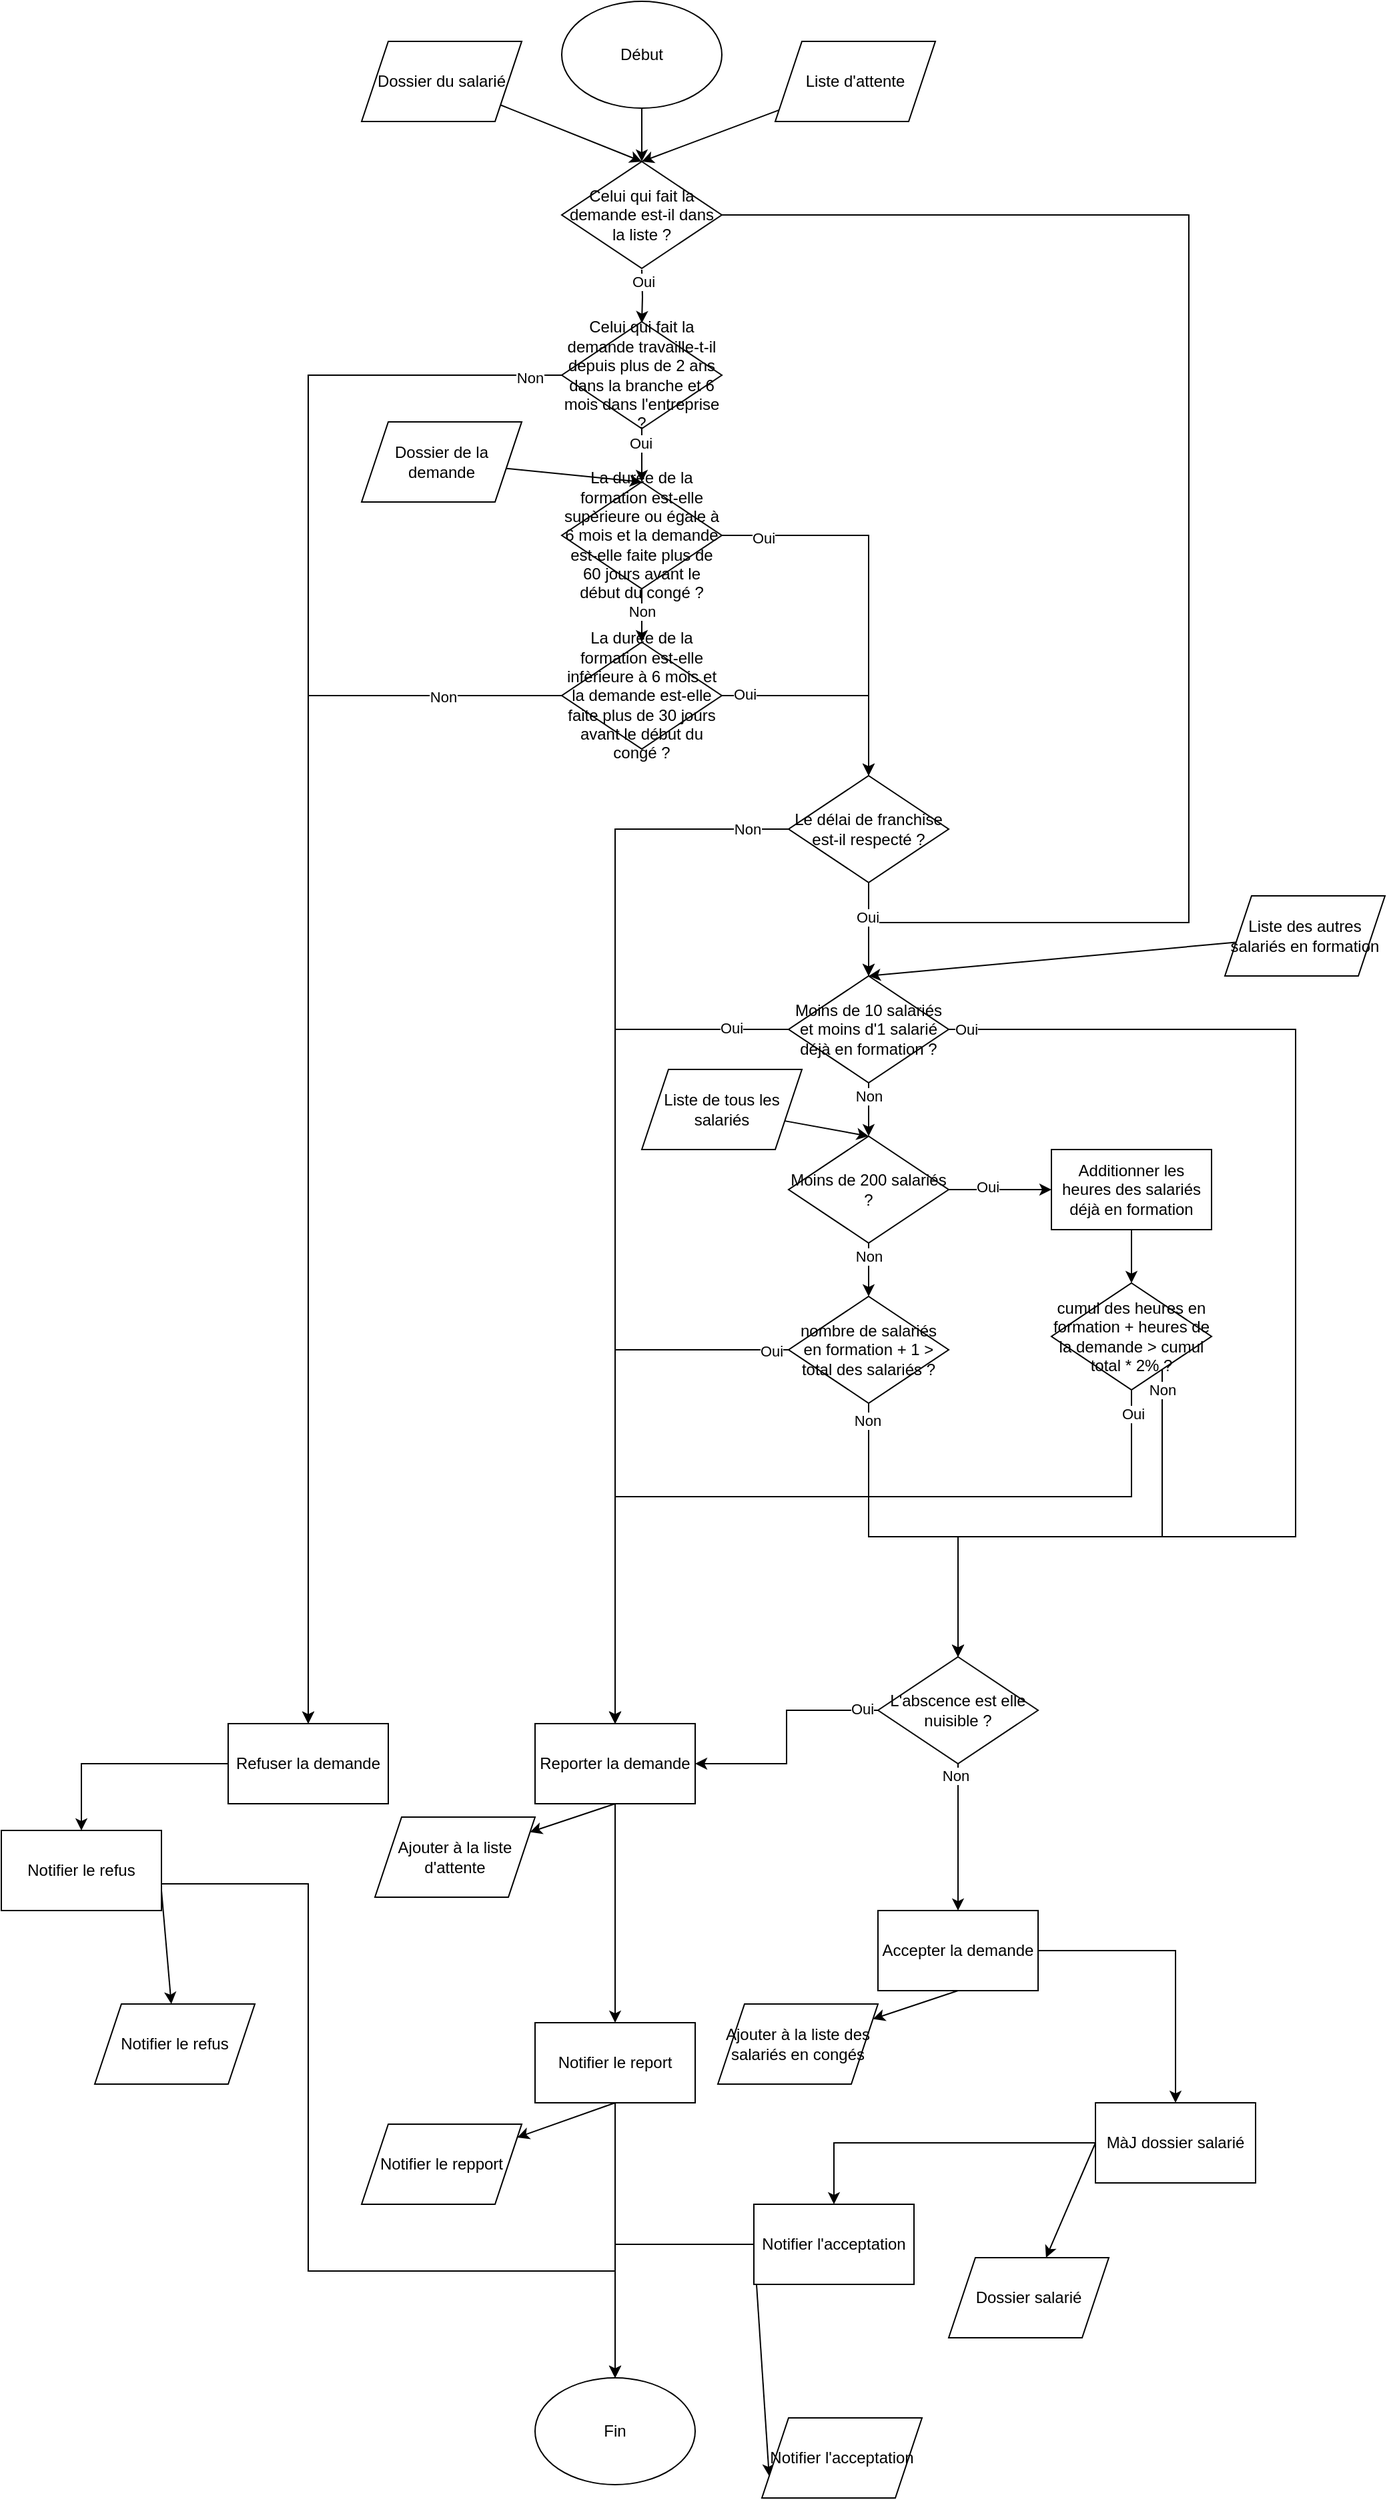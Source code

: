 <mxfile version="24.1.0" type="device">
  <diagram id="C5RBs43oDa-KdzZeNtuy" name="Page-1">
    <mxGraphModel dx="2261" dy="839" grid="1" gridSize="10" guides="1" tooltips="1" connect="1" arrows="1" fold="1" page="1" pageScale="1" pageWidth="827" pageHeight="1169" math="0" shadow="0">
      <root>
        <mxCell id="WIyWlLk6GJQsqaUBKTNV-0" />
        <mxCell id="WIyWlLk6GJQsqaUBKTNV-1" parent="WIyWlLk6GJQsqaUBKTNV-0" />
        <mxCell id="m6cD3cyZK9qOw0DMA8eo-3" style="edgeStyle=orthogonalEdgeStyle;rounded=0;orthogonalLoop=1;jettySize=auto;html=1;" parent="WIyWlLk6GJQsqaUBKTNV-1" source="m6cD3cyZK9qOw0DMA8eo-0" target="m6cD3cyZK9qOw0DMA8eo-2" edge="1">
          <mxGeometry relative="1" as="geometry" />
        </mxCell>
        <mxCell id="m6cD3cyZK9qOw0DMA8eo-0" value="Début" style="ellipse;whiteSpace=wrap;html=1;" parent="WIyWlLk6GJQsqaUBKTNV-1" vertex="1">
          <mxGeometry x="210" y="240" width="120" height="80" as="geometry" />
        </mxCell>
        <mxCell id="m6cD3cyZK9qOw0DMA8eo-9" style="edgeStyle=orthogonalEdgeStyle;rounded=0;orthogonalLoop=1;jettySize=auto;html=1;" parent="WIyWlLk6GJQsqaUBKTNV-1" edge="1">
          <mxGeometry relative="1" as="geometry">
            <mxPoint x="270" y="441" as="sourcePoint" />
            <mxPoint x="270" y="481" as="targetPoint" />
          </mxGeometry>
        </mxCell>
        <mxCell id="m6cD3cyZK9qOw0DMA8eo-10" value="Oui" style="edgeLabel;html=1;align=center;verticalAlign=middle;resizable=0;points=[];" parent="m6cD3cyZK9qOw0DMA8eo-9" vertex="1" connectable="0">
          <mxGeometry relative="1" as="geometry">
            <mxPoint y="-12" as="offset" />
          </mxGeometry>
        </mxCell>
        <mxCell id="m6cD3cyZK9qOw0DMA8eo-33" style="edgeStyle=orthogonalEdgeStyle;rounded=0;orthogonalLoop=1;jettySize=auto;html=1;" parent="WIyWlLk6GJQsqaUBKTNV-1" source="m6cD3cyZK9qOw0DMA8eo-2" target="m6cD3cyZK9qOw0DMA8eo-62" edge="1">
          <mxGeometry relative="1" as="geometry">
            <mxPoint x="440" y="940" as="targetPoint" />
            <Array as="points">
              <mxPoint x="680" y="400" />
              <mxPoint x="680" y="930" />
              <mxPoint x="440" y="930" />
            </Array>
          </mxGeometry>
        </mxCell>
        <mxCell id="m6cD3cyZK9qOw0DMA8eo-2" value="Celui qui fait la demande est-il dans la liste ?" style="rhombus;whiteSpace=wrap;html=1;" parent="WIyWlLk6GJQsqaUBKTNV-1" vertex="1">
          <mxGeometry x="210" y="360" width="120" height="80" as="geometry" />
        </mxCell>
        <mxCell id="m6cD3cyZK9qOw0DMA8eo-5" style="rounded=0;orthogonalLoop=1;jettySize=auto;html=1;entryX=0.5;entryY=0;entryDx=0;entryDy=0;" parent="WIyWlLk6GJQsqaUBKTNV-1" source="m6cD3cyZK9qOw0DMA8eo-4" target="m6cD3cyZK9qOw0DMA8eo-2" edge="1">
          <mxGeometry relative="1" as="geometry" />
        </mxCell>
        <mxCell id="m6cD3cyZK9qOw0DMA8eo-4" value="Liste d&#39;attente" style="shape=parallelogram;perimeter=parallelogramPerimeter;whiteSpace=wrap;html=1;fixedSize=1;" parent="WIyWlLk6GJQsqaUBKTNV-1" vertex="1">
          <mxGeometry x="370" y="270" width="120" height="60" as="geometry" />
        </mxCell>
        <mxCell id="m6cD3cyZK9qOw0DMA8eo-13" style="edgeStyle=orthogonalEdgeStyle;rounded=0;orthogonalLoop=1;jettySize=auto;html=1;" parent="WIyWlLk6GJQsqaUBKTNV-1" source="m6cD3cyZK9qOw0DMA8eo-6" target="m6cD3cyZK9qOw0DMA8eo-12" edge="1">
          <mxGeometry relative="1" as="geometry" />
        </mxCell>
        <mxCell id="m6cD3cyZK9qOw0DMA8eo-14" value="Oui" style="edgeLabel;html=1;align=center;verticalAlign=middle;resizable=0;points=[];" parent="m6cD3cyZK9qOw0DMA8eo-13" vertex="1" connectable="0">
          <mxGeometry x="-0.236" y="-1" relative="1" as="geometry">
            <mxPoint y="-5" as="offset" />
          </mxGeometry>
        </mxCell>
        <mxCell id="m6cD3cyZK9qOw0DMA8eo-34" style="edgeStyle=orthogonalEdgeStyle;rounded=0;orthogonalLoop=1;jettySize=auto;html=1;" parent="WIyWlLk6GJQsqaUBKTNV-1" source="m6cD3cyZK9qOw0DMA8eo-6" target="m6cD3cyZK9qOw0DMA8eo-32" edge="1">
          <mxGeometry relative="1" as="geometry">
            <Array as="points">
              <mxPoint x="20" y="520" />
            </Array>
          </mxGeometry>
        </mxCell>
        <mxCell id="m6cD3cyZK9qOw0DMA8eo-35" value="Non" style="edgeLabel;html=1;align=center;verticalAlign=middle;resizable=0;points=[];" parent="m6cD3cyZK9qOw0DMA8eo-34" vertex="1" connectable="0">
          <mxGeometry x="-0.96" y="2" relative="1" as="geometry">
            <mxPoint as="offset" />
          </mxGeometry>
        </mxCell>
        <mxCell id="m6cD3cyZK9qOw0DMA8eo-6" value="Celui qui fait la demande travaille-t-il depuis plus de 2 ans dans la branche et 6 mois dans l&#39;entreprise ?" style="rhombus;whiteSpace=wrap;html=1;" parent="WIyWlLk6GJQsqaUBKTNV-1" vertex="1">
          <mxGeometry x="210" y="480" width="120" height="80" as="geometry" />
        </mxCell>
        <mxCell id="m6cD3cyZK9qOw0DMA8eo-16" style="edgeStyle=orthogonalEdgeStyle;rounded=0;orthogonalLoop=1;jettySize=auto;html=1;" parent="WIyWlLk6GJQsqaUBKTNV-1" source="m6cD3cyZK9qOw0DMA8eo-12" target="m6cD3cyZK9qOw0DMA8eo-15" edge="1">
          <mxGeometry relative="1" as="geometry" />
        </mxCell>
        <mxCell id="m6cD3cyZK9qOw0DMA8eo-17" value="Non" style="edgeLabel;html=1;align=center;verticalAlign=middle;resizable=0;points=[];" parent="m6cD3cyZK9qOw0DMA8eo-16" vertex="1" connectable="0">
          <mxGeometry x="-0.179" relative="1" as="geometry">
            <mxPoint as="offset" />
          </mxGeometry>
        </mxCell>
        <mxCell id="m6cD3cyZK9qOw0DMA8eo-19" style="edgeStyle=orthogonalEdgeStyle;rounded=0;orthogonalLoop=1;jettySize=auto;html=1;" parent="WIyWlLk6GJQsqaUBKTNV-1" source="m6cD3cyZK9qOw0DMA8eo-12" target="m6cD3cyZK9qOw0DMA8eo-18" edge="1">
          <mxGeometry relative="1" as="geometry" />
        </mxCell>
        <mxCell id="m6cD3cyZK9qOw0DMA8eo-21" value="Oui" style="edgeLabel;html=1;align=center;verticalAlign=middle;resizable=0;points=[];" parent="m6cD3cyZK9qOw0DMA8eo-19" vertex="1" connectable="0">
          <mxGeometry x="-0.789" y="-2" relative="1" as="geometry">
            <mxPoint as="offset" />
          </mxGeometry>
        </mxCell>
        <mxCell id="m6cD3cyZK9qOw0DMA8eo-12" value="La durée de la formation est-elle supèrieure ou égale à 6 mois et la demande est-elle faite plus de 60 jours avant le début du congé ?" style="rhombus;whiteSpace=wrap;html=1;" parent="WIyWlLk6GJQsqaUBKTNV-1" vertex="1">
          <mxGeometry x="210" y="600" width="120" height="80" as="geometry" />
        </mxCell>
        <mxCell id="m6cD3cyZK9qOw0DMA8eo-20" style="edgeStyle=orthogonalEdgeStyle;rounded=0;orthogonalLoop=1;jettySize=auto;html=1;" parent="WIyWlLk6GJQsqaUBKTNV-1" source="m6cD3cyZK9qOw0DMA8eo-15" target="m6cD3cyZK9qOw0DMA8eo-18" edge="1">
          <mxGeometry relative="1" as="geometry" />
        </mxCell>
        <mxCell id="m6cD3cyZK9qOw0DMA8eo-22" value="Oui" style="edgeLabel;html=1;align=center;verticalAlign=middle;resizable=0;points=[];" parent="m6cD3cyZK9qOw0DMA8eo-20" vertex="1" connectable="0">
          <mxGeometry x="-0.799" y="1" relative="1" as="geometry">
            <mxPoint as="offset" />
          </mxGeometry>
        </mxCell>
        <mxCell id="m6cD3cyZK9qOw0DMA8eo-38" style="edgeStyle=orthogonalEdgeStyle;rounded=0;orthogonalLoop=1;jettySize=auto;html=1;" parent="WIyWlLk6GJQsqaUBKTNV-1" source="m6cD3cyZK9qOw0DMA8eo-15" target="m6cD3cyZK9qOw0DMA8eo-32" edge="1">
          <mxGeometry relative="1" as="geometry" />
        </mxCell>
        <mxCell id="m6cD3cyZK9qOw0DMA8eo-39" value="Non" style="edgeLabel;html=1;align=center;verticalAlign=middle;resizable=0;points=[];" parent="m6cD3cyZK9qOw0DMA8eo-38" vertex="1" connectable="0">
          <mxGeometry x="-0.814" y="1" relative="1" as="geometry">
            <mxPoint as="offset" />
          </mxGeometry>
        </mxCell>
        <mxCell id="m6cD3cyZK9qOw0DMA8eo-15" value="La durée de la formation est-elle infèrieure à 6 mois et la demande est-elle faite plus de 30 jours avant le début du congé ?" style="rhombus;whiteSpace=wrap;html=1;" parent="WIyWlLk6GJQsqaUBKTNV-1" vertex="1">
          <mxGeometry x="210" y="720" width="120" height="80" as="geometry" />
        </mxCell>
        <mxCell id="m6cD3cyZK9qOw0DMA8eo-25" style="edgeStyle=orthogonalEdgeStyle;rounded=0;orthogonalLoop=1;jettySize=auto;html=1;" parent="WIyWlLk6GJQsqaUBKTNV-1" source="m6cD3cyZK9qOw0DMA8eo-18" target="m6cD3cyZK9qOw0DMA8eo-62" edge="1">
          <mxGeometry relative="1" as="geometry">
            <mxPoint x="440" y="940" as="targetPoint" />
          </mxGeometry>
        </mxCell>
        <mxCell id="m6cD3cyZK9qOw0DMA8eo-27" value="Oui" style="edgeLabel;html=1;align=center;verticalAlign=middle;resizable=0;points=[];" parent="m6cD3cyZK9qOw0DMA8eo-25" vertex="1" connectable="0">
          <mxGeometry x="-0.264" y="-1" relative="1" as="geometry">
            <mxPoint as="offset" />
          </mxGeometry>
        </mxCell>
        <mxCell id="m6cD3cyZK9qOw0DMA8eo-44" style="edgeStyle=orthogonalEdgeStyle;rounded=0;orthogonalLoop=1;jettySize=auto;html=1;" parent="WIyWlLk6GJQsqaUBKTNV-1" source="m6cD3cyZK9qOw0DMA8eo-18" target="m6cD3cyZK9qOw0DMA8eo-43" edge="1">
          <mxGeometry relative="1" as="geometry" />
        </mxCell>
        <mxCell id="m6cD3cyZK9qOw0DMA8eo-45" value="Non" style="edgeLabel;html=1;align=center;verticalAlign=middle;resizable=0;points=[];" parent="m6cD3cyZK9qOw0DMA8eo-44" vertex="1" connectable="0">
          <mxGeometry x="-0.949" y="-2" relative="1" as="geometry">
            <mxPoint x="-11" y="2" as="offset" />
          </mxGeometry>
        </mxCell>
        <mxCell id="m6cD3cyZK9qOw0DMA8eo-18" value="Le délai de franchise est-il respecté ?" style="rhombus;whiteSpace=wrap;html=1;" parent="WIyWlLk6GJQsqaUBKTNV-1" vertex="1">
          <mxGeometry x="380" y="820" width="120" height="80" as="geometry" />
        </mxCell>
        <mxCell id="m6cD3cyZK9qOw0DMA8eo-46" style="edgeStyle=orthogonalEdgeStyle;rounded=0;orthogonalLoop=1;jettySize=auto;html=1;" parent="WIyWlLk6GJQsqaUBKTNV-1" source="m6cD3cyZK9qOw0DMA8eo-62" target="m6cD3cyZK9qOw0DMA8eo-43" edge="1">
          <mxGeometry relative="1" as="geometry">
            <mxPoint x="380.06" y="980.04" as="sourcePoint" />
          </mxGeometry>
        </mxCell>
        <mxCell id="m6cD3cyZK9qOw0DMA8eo-47" value="Oui" style="edgeLabel;html=1;align=center;verticalAlign=middle;resizable=0;points=[];" parent="m6cD3cyZK9qOw0DMA8eo-46" vertex="1" connectable="0">
          <mxGeometry x="-0.868" y="-1" relative="1" as="geometry">
            <mxPoint as="offset" />
          </mxGeometry>
        </mxCell>
        <mxCell id="m6cD3cyZK9qOw0DMA8eo-57" style="rounded=0;orthogonalLoop=1;jettySize=auto;html=1;exitX=0.5;exitY=1;exitDx=0;exitDy=0;" parent="WIyWlLk6GJQsqaUBKTNV-1" source="m6cD3cyZK9qOw0DMA8eo-29" target="m6cD3cyZK9qOw0DMA8eo-56" edge="1">
          <mxGeometry relative="1" as="geometry" />
        </mxCell>
        <mxCell id="m6cD3cyZK9qOw0DMA8eo-115" style="edgeStyle=orthogonalEdgeStyle;rounded=0;orthogonalLoop=1;jettySize=auto;html=1;" parent="WIyWlLk6GJQsqaUBKTNV-1" source="m6cD3cyZK9qOw0DMA8eo-29" target="m6cD3cyZK9qOw0DMA8eo-114" edge="1">
          <mxGeometry relative="1" as="geometry" />
        </mxCell>
        <mxCell id="m6cD3cyZK9qOw0DMA8eo-29" value="Accepter la demande" style="rounded=0;whiteSpace=wrap;html=1;" parent="WIyWlLk6GJQsqaUBKTNV-1" vertex="1">
          <mxGeometry x="447" y="1670" width="120" height="60" as="geometry" />
        </mxCell>
        <mxCell id="m6cD3cyZK9qOw0DMA8eo-53" style="rounded=0;orthogonalLoop=1;jettySize=auto;html=1;exitX=1;exitY=0.75;exitDx=0;exitDy=0;" parent="WIyWlLk6GJQsqaUBKTNV-1" source="m6cD3cyZK9qOw0DMA8eo-99" target="m6cD3cyZK9qOw0DMA8eo-52" edge="1">
          <mxGeometry relative="1" as="geometry">
            <mxPoint y="1690" as="sourcePoint" />
          </mxGeometry>
        </mxCell>
        <mxCell id="m6cD3cyZK9qOw0DMA8eo-59" style="edgeStyle=orthogonalEdgeStyle;rounded=0;orthogonalLoop=1;jettySize=auto;html=1;" parent="WIyWlLk6GJQsqaUBKTNV-1" source="m6cD3cyZK9qOw0DMA8eo-99" target="m6cD3cyZK9qOw0DMA8eo-58" edge="1">
          <mxGeometry relative="1" as="geometry">
            <Array as="points">
              <mxPoint x="20" y="1650" />
              <mxPoint x="20" y="1940" />
              <mxPoint x="250" y="1940" />
            </Array>
          </mxGeometry>
        </mxCell>
        <mxCell id="m6cD3cyZK9qOw0DMA8eo-100" style="edgeStyle=orthogonalEdgeStyle;rounded=0;orthogonalLoop=1;jettySize=auto;html=1;" parent="WIyWlLk6GJQsqaUBKTNV-1" source="m6cD3cyZK9qOw0DMA8eo-32" target="m6cD3cyZK9qOw0DMA8eo-99" edge="1">
          <mxGeometry relative="1" as="geometry" />
        </mxCell>
        <mxCell id="m6cD3cyZK9qOw0DMA8eo-32" value="Refuser la demande" style="rounded=0;whiteSpace=wrap;html=1;" parent="WIyWlLk6GJQsqaUBKTNV-1" vertex="1">
          <mxGeometry x="-40" y="1530" width="120" height="60" as="geometry" />
        </mxCell>
        <mxCell id="m6cD3cyZK9qOw0DMA8eo-41" style="rounded=0;orthogonalLoop=1;jettySize=auto;html=1;entryX=0.5;entryY=0;entryDx=0;entryDy=0;" parent="WIyWlLk6GJQsqaUBKTNV-1" source="m6cD3cyZK9qOw0DMA8eo-40" target="m6cD3cyZK9qOw0DMA8eo-2" edge="1">
          <mxGeometry relative="1" as="geometry" />
        </mxCell>
        <mxCell id="m6cD3cyZK9qOw0DMA8eo-40" value="Dossier du salarié" style="shape=parallelogram;perimeter=parallelogramPerimeter;whiteSpace=wrap;html=1;fixedSize=1;" parent="WIyWlLk6GJQsqaUBKTNV-1" vertex="1">
          <mxGeometry x="60" y="270" width="120" height="60" as="geometry" />
        </mxCell>
        <mxCell id="m6cD3cyZK9qOw0DMA8eo-51" style="rounded=0;orthogonalLoop=1;jettySize=auto;html=1;exitX=0.5;exitY=1;exitDx=0;exitDy=0;" parent="WIyWlLk6GJQsqaUBKTNV-1" source="m6cD3cyZK9qOw0DMA8eo-43" target="m6cD3cyZK9qOw0DMA8eo-50" edge="1">
          <mxGeometry relative="1" as="geometry" />
        </mxCell>
        <mxCell id="m6cD3cyZK9qOw0DMA8eo-55" style="rounded=0;orthogonalLoop=1;jettySize=auto;html=1;exitX=0.5;exitY=1;exitDx=0;exitDy=0;" parent="WIyWlLk6GJQsqaUBKTNV-1" source="m6cD3cyZK9qOw0DMA8eo-101" target="m6cD3cyZK9qOw0DMA8eo-54" edge="1">
          <mxGeometry relative="1" as="geometry" />
        </mxCell>
        <mxCell id="m6cD3cyZK9qOw0DMA8eo-60" style="edgeStyle=orthogonalEdgeStyle;rounded=0;orthogonalLoop=1;jettySize=auto;html=1;" parent="WIyWlLk6GJQsqaUBKTNV-1" source="m6cD3cyZK9qOw0DMA8eo-101" target="m6cD3cyZK9qOw0DMA8eo-58" edge="1">
          <mxGeometry relative="1" as="geometry" />
        </mxCell>
        <mxCell id="m6cD3cyZK9qOw0DMA8eo-102" style="edgeStyle=orthogonalEdgeStyle;rounded=0;orthogonalLoop=1;jettySize=auto;html=1;" parent="WIyWlLk6GJQsqaUBKTNV-1" source="m6cD3cyZK9qOw0DMA8eo-43" target="m6cD3cyZK9qOw0DMA8eo-101" edge="1">
          <mxGeometry relative="1" as="geometry" />
        </mxCell>
        <mxCell id="m6cD3cyZK9qOw0DMA8eo-43" value="Reporter la demande" style="rounded=0;whiteSpace=wrap;html=1;" parent="WIyWlLk6GJQsqaUBKTNV-1" vertex="1">
          <mxGeometry x="190" y="1530" width="120" height="60" as="geometry" />
        </mxCell>
        <mxCell id="m6cD3cyZK9qOw0DMA8eo-50" value="Ajouter à la liste d&#39;attente" style="shape=parallelogram;perimeter=parallelogramPerimeter;whiteSpace=wrap;html=1;fixedSize=1;" parent="WIyWlLk6GJQsqaUBKTNV-1" vertex="1">
          <mxGeometry x="70" y="1600" width="120" height="60" as="geometry" />
        </mxCell>
        <mxCell id="m6cD3cyZK9qOw0DMA8eo-52" value="Notifier le refus" style="shape=parallelogram;perimeter=parallelogramPerimeter;whiteSpace=wrap;html=1;fixedSize=1;" parent="WIyWlLk6GJQsqaUBKTNV-1" vertex="1">
          <mxGeometry x="-140" y="1740" width="120" height="60" as="geometry" />
        </mxCell>
        <mxCell id="m6cD3cyZK9qOw0DMA8eo-54" value="Notifier le repport" style="shape=parallelogram;perimeter=parallelogramPerimeter;whiteSpace=wrap;html=1;fixedSize=1;" parent="WIyWlLk6GJQsqaUBKTNV-1" vertex="1">
          <mxGeometry x="60" y="1830" width="120" height="60" as="geometry" />
        </mxCell>
        <mxCell id="m6cD3cyZK9qOw0DMA8eo-56" value="Ajouter à la liste des salariés en congés" style="shape=parallelogram;perimeter=parallelogramPerimeter;whiteSpace=wrap;html=1;fixedSize=1;" parent="WIyWlLk6GJQsqaUBKTNV-1" vertex="1">
          <mxGeometry x="327" y="1740" width="120" height="60" as="geometry" />
        </mxCell>
        <mxCell id="m6cD3cyZK9qOw0DMA8eo-58" value="Fin" style="ellipse;whiteSpace=wrap;html=1;" parent="WIyWlLk6GJQsqaUBKTNV-1" vertex="1">
          <mxGeometry x="190" y="2020" width="120" height="80" as="geometry" />
        </mxCell>
        <mxCell id="m6cD3cyZK9qOw0DMA8eo-64" style="edgeStyle=orthogonalEdgeStyle;rounded=0;orthogonalLoop=1;jettySize=auto;html=1;" parent="WIyWlLk6GJQsqaUBKTNV-1" source="m6cD3cyZK9qOw0DMA8eo-62" target="m6cD3cyZK9qOw0DMA8eo-63" edge="1">
          <mxGeometry relative="1" as="geometry" />
        </mxCell>
        <mxCell id="m6cD3cyZK9qOw0DMA8eo-65" value="Non" style="edgeLabel;html=1;align=center;verticalAlign=middle;resizable=0;points=[];" parent="m6cD3cyZK9qOw0DMA8eo-64" vertex="1" connectable="0">
          <mxGeometry x="-0.053" y="2" relative="1" as="geometry">
            <mxPoint x="-2" y="-9" as="offset" />
          </mxGeometry>
        </mxCell>
        <mxCell id="m6cD3cyZK9qOw0DMA8eo-90" style="edgeStyle=orthogonalEdgeStyle;rounded=0;orthogonalLoop=1;jettySize=auto;html=1;" parent="WIyWlLk6GJQsqaUBKTNV-1" source="m6cD3cyZK9qOw0DMA8eo-62" target="m6cD3cyZK9qOw0DMA8eo-103" edge="1">
          <mxGeometry relative="1" as="geometry">
            <Array as="points">
              <mxPoint x="760" y="1010" />
              <mxPoint x="760" y="1390" />
              <mxPoint x="507" y="1390" />
            </Array>
          </mxGeometry>
        </mxCell>
        <mxCell id="m6cD3cyZK9qOw0DMA8eo-91" value="Oui" style="edgeLabel;html=1;align=center;verticalAlign=middle;resizable=0;points=[];" parent="m6cD3cyZK9qOw0DMA8eo-90" vertex="1" connectable="0">
          <mxGeometry x="-0.974" relative="1" as="geometry">
            <mxPoint as="offset" />
          </mxGeometry>
        </mxCell>
        <mxCell id="m6cD3cyZK9qOw0DMA8eo-62" value="Moins de 10 salariés et moins d&#39;1 salarié déjà en formation ?" style="rhombus;whiteSpace=wrap;html=1;" parent="WIyWlLk6GJQsqaUBKTNV-1" vertex="1">
          <mxGeometry x="380" y="970" width="120" height="80" as="geometry" />
        </mxCell>
        <mxCell id="m6cD3cyZK9qOw0DMA8eo-70" style="edgeStyle=orthogonalEdgeStyle;rounded=0;orthogonalLoop=1;jettySize=auto;html=1;" parent="WIyWlLk6GJQsqaUBKTNV-1" source="m6cD3cyZK9qOw0DMA8eo-63" target="m6cD3cyZK9qOw0DMA8eo-69" edge="1">
          <mxGeometry relative="1" as="geometry" />
        </mxCell>
        <mxCell id="m6cD3cyZK9qOw0DMA8eo-71" value="Oui" style="edgeLabel;html=1;align=center;verticalAlign=middle;resizable=0;points=[];" parent="m6cD3cyZK9qOw0DMA8eo-70" vertex="1" connectable="0">
          <mxGeometry x="-0.26" y="2" relative="1" as="geometry">
            <mxPoint as="offset" />
          </mxGeometry>
        </mxCell>
        <mxCell id="m6cD3cyZK9qOw0DMA8eo-76" style="edgeStyle=orthogonalEdgeStyle;rounded=0;orthogonalLoop=1;jettySize=auto;html=1;" parent="WIyWlLk6GJQsqaUBKTNV-1" source="m6cD3cyZK9qOw0DMA8eo-63" target="m6cD3cyZK9qOw0DMA8eo-75" edge="1">
          <mxGeometry relative="1" as="geometry" />
        </mxCell>
        <mxCell id="m6cD3cyZK9qOw0DMA8eo-77" value="Non" style="edgeLabel;html=1;align=center;verticalAlign=middle;resizable=0;points=[];" parent="m6cD3cyZK9qOw0DMA8eo-76" vertex="1" connectable="0">
          <mxGeometry x="-0.536" relative="1" as="geometry">
            <mxPoint as="offset" />
          </mxGeometry>
        </mxCell>
        <mxCell id="m6cD3cyZK9qOw0DMA8eo-63" value="Moins de 200 salariés ?" style="rhombus;whiteSpace=wrap;html=1;" parent="WIyWlLk6GJQsqaUBKTNV-1" vertex="1">
          <mxGeometry x="380" y="1090" width="120" height="80" as="geometry" />
        </mxCell>
        <mxCell id="m6cD3cyZK9qOw0DMA8eo-67" style="rounded=0;orthogonalLoop=1;jettySize=auto;html=1;entryX=0.5;entryY=0;entryDx=0;entryDy=0;" parent="WIyWlLk6GJQsqaUBKTNV-1" source="m6cD3cyZK9qOw0DMA8eo-66" target="m6cD3cyZK9qOw0DMA8eo-62" edge="1">
          <mxGeometry relative="1" as="geometry" />
        </mxCell>
        <mxCell id="m6cD3cyZK9qOw0DMA8eo-66" value="Liste des autres salariés en formation" style="shape=parallelogram;perimeter=parallelogramPerimeter;whiteSpace=wrap;html=1;fixedSize=1;" parent="WIyWlLk6GJQsqaUBKTNV-1" vertex="1">
          <mxGeometry x="707" y="910" width="120" height="60" as="geometry" />
        </mxCell>
        <mxCell id="m6cD3cyZK9qOw0DMA8eo-74" style="edgeStyle=orthogonalEdgeStyle;rounded=0;orthogonalLoop=1;jettySize=auto;html=1;" parent="WIyWlLk6GJQsqaUBKTNV-1" source="m6cD3cyZK9qOw0DMA8eo-69" target="m6cD3cyZK9qOw0DMA8eo-73" edge="1">
          <mxGeometry relative="1" as="geometry" />
        </mxCell>
        <mxCell id="m6cD3cyZK9qOw0DMA8eo-69" value="Additionner les heures des salariés déjà en formation" style="rounded=0;whiteSpace=wrap;html=1;" parent="WIyWlLk6GJQsqaUBKTNV-1" vertex="1">
          <mxGeometry x="577" y="1100" width="120" height="60" as="geometry" />
        </mxCell>
        <mxCell id="m6cD3cyZK9qOw0DMA8eo-79" style="edgeStyle=orthogonalEdgeStyle;rounded=0;orthogonalLoop=1;jettySize=auto;html=1;" parent="WIyWlLk6GJQsqaUBKTNV-1" source="m6cD3cyZK9qOw0DMA8eo-73" target="m6cD3cyZK9qOw0DMA8eo-103" edge="1">
          <mxGeometry relative="1" as="geometry">
            <Array as="points">
              <mxPoint x="660" y="1390" />
              <mxPoint x="507" y="1390" />
            </Array>
          </mxGeometry>
        </mxCell>
        <mxCell id="m6cD3cyZK9qOw0DMA8eo-83" value="Non" style="edgeLabel;html=1;align=center;verticalAlign=middle;resizable=0;points=[];" parent="m6cD3cyZK9qOw0DMA8eo-79" vertex="1" connectable="0">
          <mxGeometry x="-0.87" relative="1" as="geometry">
            <mxPoint y="-9" as="offset" />
          </mxGeometry>
        </mxCell>
        <mxCell id="m6cD3cyZK9qOw0DMA8eo-80" style="edgeStyle=orthogonalEdgeStyle;rounded=0;orthogonalLoop=1;jettySize=auto;html=1;" parent="WIyWlLk6GJQsqaUBKTNV-1" source="m6cD3cyZK9qOw0DMA8eo-73" target="m6cD3cyZK9qOw0DMA8eo-43" edge="1">
          <mxGeometry relative="1" as="geometry">
            <Array as="points">
              <mxPoint x="637" y="1360" />
              <mxPoint x="250" y="1360" />
            </Array>
          </mxGeometry>
        </mxCell>
        <mxCell id="m6cD3cyZK9qOw0DMA8eo-82" value="Oui" style="edgeLabel;html=1;align=center;verticalAlign=middle;resizable=0;points=[];" parent="m6cD3cyZK9qOw0DMA8eo-80" vertex="1" connectable="0">
          <mxGeometry x="-0.945" y="1" relative="1" as="geometry">
            <mxPoint as="offset" />
          </mxGeometry>
        </mxCell>
        <mxCell id="m6cD3cyZK9qOw0DMA8eo-73" value="cumul des heures en formation + heures de la demande &amp;gt; cumul total * 2% ?" style="rhombus;whiteSpace=wrap;html=1;" parent="WIyWlLk6GJQsqaUBKTNV-1" vertex="1">
          <mxGeometry x="577" y="1200" width="120" height="80" as="geometry" />
        </mxCell>
        <mxCell id="m6cD3cyZK9qOw0DMA8eo-84" style="edgeStyle=orthogonalEdgeStyle;rounded=0;orthogonalLoop=1;jettySize=auto;html=1;" parent="WIyWlLk6GJQsqaUBKTNV-1" source="m6cD3cyZK9qOw0DMA8eo-75" target="m6cD3cyZK9qOw0DMA8eo-43" edge="1">
          <mxGeometry relative="1" as="geometry" />
        </mxCell>
        <mxCell id="m6cD3cyZK9qOw0DMA8eo-85" value="Oui" style="edgeLabel;html=1;align=center;verticalAlign=middle;resizable=0;points=[];" parent="m6cD3cyZK9qOw0DMA8eo-84" vertex="1" connectable="0">
          <mxGeometry x="-0.934" y="1" relative="1" as="geometry">
            <mxPoint as="offset" />
          </mxGeometry>
        </mxCell>
        <mxCell id="m6cD3cyZK9qOw0DMA8eo-86" style="edgeStyle=orthogonalEdgeStyle;rounded=0;orthogonalLoop=1;jettySize=auto;html=1;" parent="WIyWlLk6GJQsqaUBKTNV-1" source="m6cD3cyZK9qOw0DMA8eo-75" target="m6cD3cyZK9qOw0DMA8eo-103" edge="1">
          <mxGeometry relative="1" as="geometry">
            <Array as="points">
              <mxPoint x="440" y="1390" />
              <mxPoint x="507" y="1390" />
            </Array>
          </mxGeometry>
        </mxCell>
        <mxCell id="m6cD3cyZK9qOw0DMA8eo-87" value="Non" style="edgeLabel;html=1;align=center;verticalAlign=middle;resizable=0;points=[];" parent="m6cD3cyZK9qOw0DMA8eo-86" vertex="1" connectable="0">
          <mxGeometry x="-0.902" y="-1" relative="1" as="geometry">
            <mxPoint as="offset" />
          </mxGeometry>
        </mxCell>
        <mxCell id="m6cD3cyZK9qOw0DMA8eo-75" value="nombre de salariés en formation + 1 &amp;gt; total des salariés ?" style="rhombus;whiteSpace=wrap;html=1;" parent="WIyWlLk6GJQsqaUBKTNV-1" vertex="1">
          <mxGeometry x="380" y="1210" width="120" height="80" as="geometry" />
        </mxCell>
        <mxCell id="m6cD3cyZK9qOw0DMA8eo-93" style="rounded=0;orthogonalLoop=1;jettySize=auto;html=1;entryX=0.5;entryY=0;entryDx=0;entryDy=0;" parent="WIyWlLk6GJQsqaUBKTNV-1" source="m6cD3cyZK9qOw0DMA8eo-92" target="m6cD3cyZK9qOw0DMA8eo-63" edge="1">
          <mxGeometry relative="1" as="geometry" />
        </mxCell>
        <mxCell id="m6cD3cyZK9qOw0DMA8eo-92" value="Liste de tous les salariés" style="shape=parallelogram;perimeter=parallelogramPerimeter;whiteSpace=wrap;html=1;fixedSize=1;" parent="WIyWlLk6GJQsqaUBKTNV-1" vertex="1">
          <mxGeometry x="270" y="1040" width="120" height="60" as="geometry" />
        </mxCell>
        <mxCell id="m6cD3cyZK9qOw0DMA8eo-96" style="edgeStyle=orthogonalEdgeStyle;rounded=0;orthogonalLoop=1;jettySize=auto;html=1;" parent="WIyWlLk6GJQsqaUBKTNV-1" source="m6cD3cyZK9qOw0DMA8eo-94" target="m6cD3cyZK9qOw0DMA8eo-58" edge="1">
          <mxGeometry relative="1" as="geometry">
            <Array as="points">
              <mxPoint x="250" y="1920" />
            </Array>
          </mxGeometry>
        </mxCell>
        <mxCell id="m6cD3cyZK9qOw0DMA8eo-98" style="rounded=0;orthogonalLoop=1;jettySize=auto;html=1;exitX=0;exitY=0.5;exitDx=0;exitDy=0;entryX=0;entryY=0.75;entryDx=0;entryDy=0;" parent="WIyWlLk6GJQsqaUBKTNV-1" source="m6cD3cyZK9qOw0DMA8eo-94" target="m6cD3cyZK9qOw0DMA8eo-97" edge="1">
          <mxGeometry relative="1" as="geometry" />
        </mxCell>
        <mxCell id="m6cD3cyZK9qOw0DMA8eo-94" value="Notifier l&#39;acceptation" style="rounded=0;whiteSpace=wrap;html=1;" parent="WIyWlLk6GJQsqaUBKTNV-1" vertex="1">
          <mxGeometry x="354" y="1890" width="120" height="60" as="geometry" />
        </mxCell>
        <mxCell id="m6cD3cyZK9qOw0DMA8eo-97" value="Notifier l&#39;acceptation" style="shape=parallelogram;perimeter=parallelogramPerimeter;whiteSpace=wrap;html=1;fixedSize=1;" parent="WIyWlLk6GJQsqaUBKTNV-1" vertex="1">
          <mxGeometry x="360" y="2050" width="120" height="60" as="geometry" />
        </mxCell>
        <mxCell id="m6cD3cyZK9qOw0DMA8eo-99" value="Notifier le refus" style="rounded=0;whiteSpace=wrap;html=1;" parent="WIyWlLk6GJQsqaUBKTNV-1" vertex="1">
          <mxGeometry x="-210" y="1610" width="120" height="60" as="geometry" />
        </mxCell>
        <mxCell id="m6cD3cyZK9qOw0DMA8eo-101" value="Notifier le report" style="rounded=0;whiteSpace=wrap;html=1;" parent="WIyWlLk6GJQsqaUBKTNV-1" vertex="1">
          <mxGeometry x="190" y="1754" width="120" height="60" as="geometry" />
        </mxCell>
        <mxCell id="m6cD3cyZK9qOw0DMA8eo-104" style="edgeStyle=orthogonalEdgeStyle;rounded=0;orthogonalLoop=1;jettySize=auto;html=1;" parent="WIyWlLk6GJQsqaUBKTNV-1" source="m6cD3cyZK9qOw0DMA8eo-103" target="m6cD3cyZK9qOw0DMA8eo-29" edge="1">
          <mxGeometry relative="1" as="geometry" />
        </mxCell>
        <mxCell id="m6cD3cyZK9qOw0DMA8eo-105" value="Non" style="edgeLabel;html=1;align=center;verticalAlign=middle;resizable=0;points=[];" parent="m6cD3cyZK9qOw0DMA8eo-104" vertex="1" connectable="0">
          <mxGeometry x="-0.836" y="-2" relative="1" as="geometry">
            <mxPoint as="offset" />
          </mxGeometry>
        </mxCell>
        <mxCell id="m6cD3cyZK9qOw0DMA8eo-106" style="edgeStyle=orthogonalEdgeStyle;rounded=0;orthogonalLoop=1;jettySize=auto;html=1;" parent="WIyWlLk6GJQsqaUBKTNV-1" source="m6cD3cyZK9qOw0DMA8eo-103" target="m6cD3cyZK9qOw0DMA8eo-43" edge="1">
          <mxGeometry relative="1" as="geometry" />
        </mxCell>
        <mxCell id="m6cD3cyZK9qOw0DMA8eo-107" value="Oui" style="edgeLabel;html=1;align=center;verticalAlign=middle;resizable=0;points=[];" parent="m6cD3cyZK9qOw0DMA8eo-106" vertex="1" connectable="0">
          <mxGeometry x="-0.862" y="-1" relative="1" as="geometry">
            <mxPoint as="offset" />
          </mxGeometry>
        </mxCell>
        <mxCell id="m6cD3cyZK9qOw0DMA8eo-103" value="L&#39;abscence est elle nuisible ?" style="rhombus;whiteSpace=wrap;html=1;" parent="WIyWlLk6GJQsqaUBKTNV-1" vertex="1">
          <mxGeometry x="447" y="1480" width="120" height="80" as="geometry" />
        </mxCell>
        <mxCell id="m6cD3cyZK9qOw0DMA8eo-110" style="rounded=0;orthogonalLoop=1;jettySize=auto;html=1;entryX=0.5;entryY=0;entryDx=0;entryDy=0;" parent="WIyWlLk6GJQsqaUBKTNV-1" source="m6cD3cyZK9qOw0DMA8eo-109" target="m6cD3cyZK9qOw0DMA8eo-12" edge="1">
          <mxGeometry relative="1" as="geometry" />
        </mxCell>
        <mxCell id="m6cD3cyZK9qOw0DMA8eo-109" value="Dossier de la demande" style="shape=parallelogram;perimeter=parallelogramPerimeter;whiteSpace=wrap;html=1;fixedSize=1;" parent="WIyWlLk6GJQsqaUBKTNV-1" vertex="1">
          <mxGeometry x="60" y="555" width="120" height="60" as="geometry" />
        </mxCell>
        <mxCell id="m6cD3cyZK9qOw0DMA8eo-116" style="edgeStyle=orthogonalEdgeStyle;rounded=0;orthogonalLoop=1;jettySize=auto;html=1;" parent="WIyWlLk6GJQsqaUBKTNV-1" source="m6cD3cyZK9qOw0DMA8eo-114" target="m6cD3cyZK9qOw0DMA8eo-94" edge="1">
          <mxGeometry relative="1" as="geometry" />
        </mxCell>
        <mxCell id="m6cD3cyZK9qOw0DMA8eo-118" style="rounded=0;orthogonalLoop=1;jettySize=auto;html=1;exitX=0;exitY=0.5;exitDx=0;exitDy=0;" parent="WIyWlLk6GJQsqaUBKTNV-1" source="m6cD3cyZK9qOw0DMA8eo-114" target="m6cD3cyZK9qOw0DMA8eo-117" edge="1">
          <mxGeometry relative="1" as="geometry" />
        </mxCell>
        <mxCell id="m6cD3cyZK9qOw0DMA8eo-114" value="MàJ dossier salarié" style="rounded=0;whiteSpace=wrap;html=1;" parent="WIyWlLk6GJQsqaUBKTNV-1" vertex="1">
          <mxGeometry x="610" y="1814" width="120" height="60" as="geometry" />
        </mxCell>
        <mxCell id="m6cD3cyZK9qOw0DMA8eo-117" value="Dossier salarié" style="shape=parallelogram;perimeter=parallelogramPerimeter;whiteSpace=wrap;html=1;fixedSize=1;" parent="WIyWlLk6GJQsqaUBKTNV-1" vertex="1">
          <mxGeometry x="500" y="1930" width="120" height="60" as="geometry" />
        </mxCell>
      </root>
    </mxGraphModel>
  </diagram>
</mxfile>
